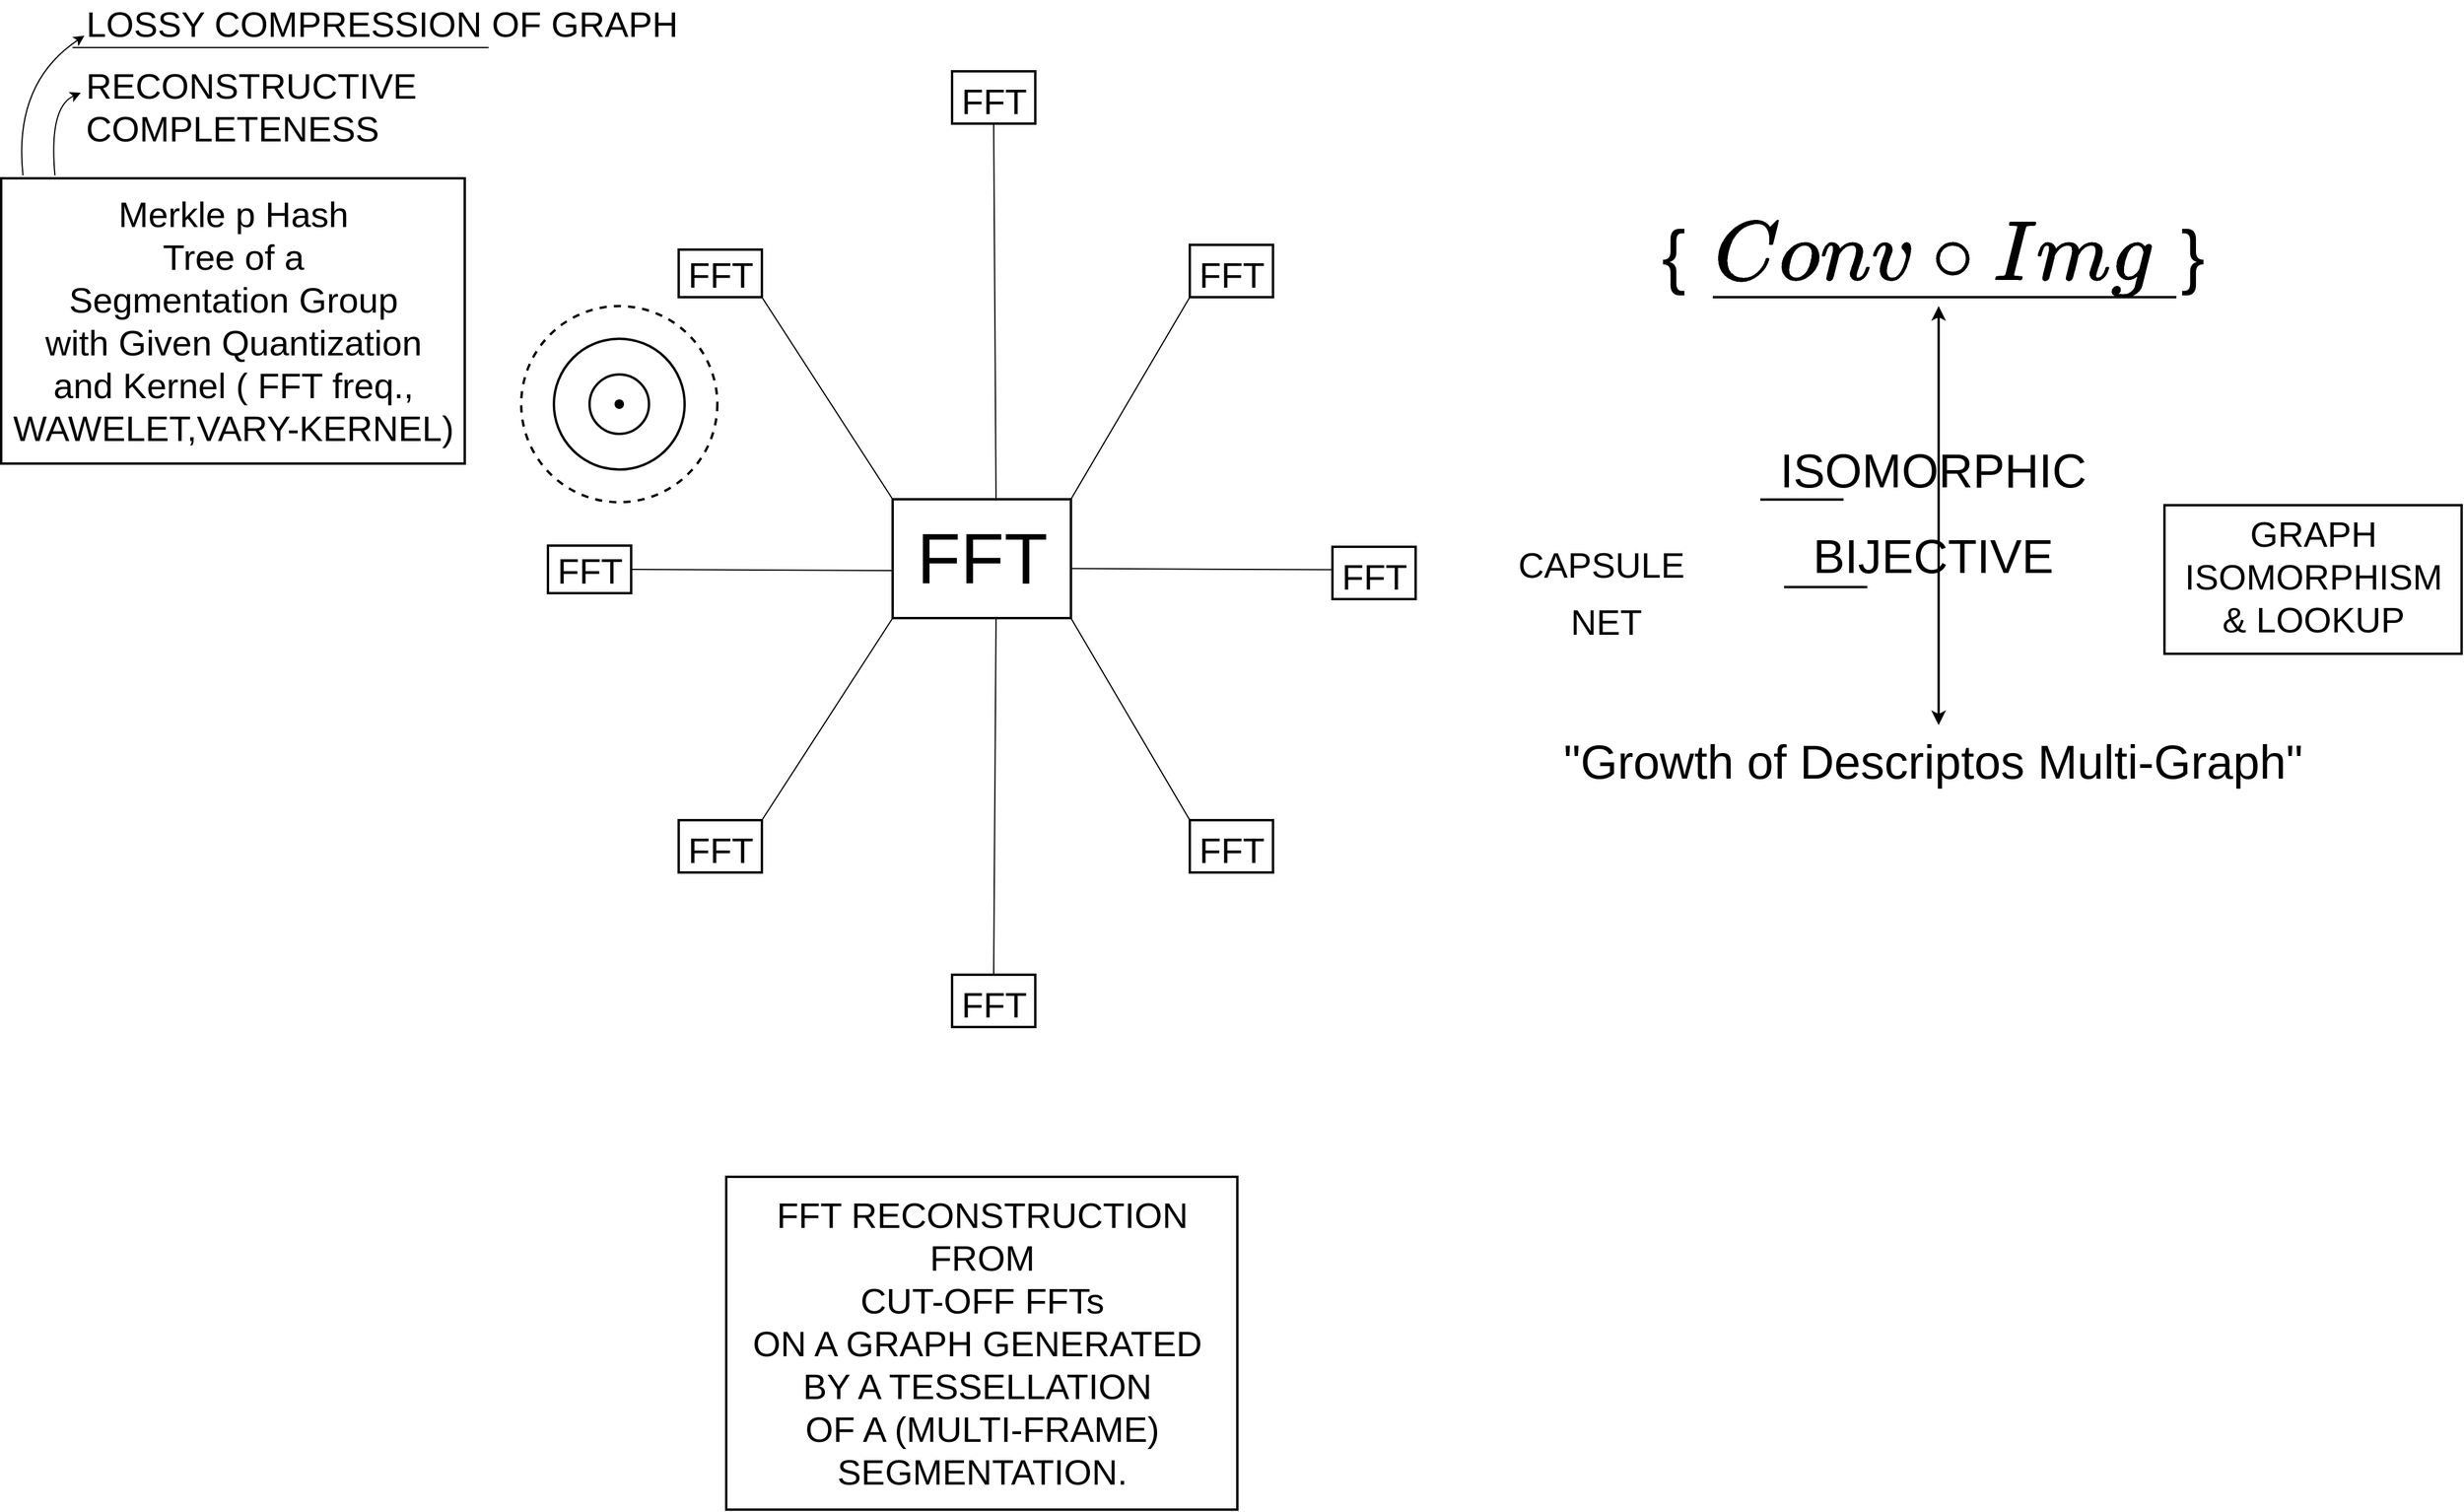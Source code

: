 <mxfile version="17.4.6" type="github">
  <diagram id="mXWAMTPGQzUC55554eal" name="Page-1">
    <mxGraphModel dx="2361" dy="2742" grid="1" gridSize="10" guides="1" tooltips="1" connect="1" arrows="1" fold="1" page="1" pageScale="1" pageWidth="850" pageHeight="1100" math="1" shadow="0">
      <root>
        <mxCell id="0" />
        <mxCell id="1" parent="0" />
        <mxCell id="tJrjhvjlvnGs5WS3VGz_-1" value="&lt;font style=&quot;font-size: 60px&quot;&gt;FFT&lt;/font&gt;" style="text;html=1;align=center;verticalAlign=middle;resizable=0;points=[];autosize=1;strokeColor=none;fillColor=none;" vertex="1" parent="1">
          <mxGeometry x="240" y="360" width="130" height="40" as="geometry" />
        </mxCell>
        <mxCell id="tJrjhvjlvnGs5WS3VGz_-2" value="" style="rounded=0;whiteSpace=wrap;html=1;fontSize=60;fillColor=none;strokeWidth=2;" vertex="1" parent="1">
          <mxGeometry x="230" y="330" width="150" height="100" as="geometry" />
        </mxCell>
        <mxCell id="tJrjhvjlvnGs5WS3VGz_-3" value="&lt;font style=&quot;font-size: 30px&quot;&gt;FFT&lt;/font&gt;" style="text;html=1;align=center;verticalAlign=middle;resizable=0;points=[];autosize=1;strokeColor=none;fillColor=none;fontSize=60;" vertex="1" parent="1">
          <mxGeometry x="50" y="86" width="70" height="90" as="geometry" />
        </mxCell>
        <mxCell id="tJrjhvjlvnGs5WS3VGz_-4" value="" style="rounded=0;whiteSpace=wrap;html=1;fontSize=30;strokeWidth=2;fillColor=none;" vertex="1" parent="1">
          <mxGeometry x="50" y="120" width="70" height="40" as="geometry" />
        </mxCell>
        <mxCell id="tJrjhvjlvnGs5WS3VGz_-11" value="&lt;font style=&quot;font-size: 30px&quot;&gt;FFT&lt;/font&gt;" style="text;html=1;align=center;verticalAlign=middle;resizable=0;points=[];autosize=1;strokeColor=none;fillColor=none;fontSize=60;" vertex="1" parent="1">
          <mxGeometry x="-60" y="335" width="70" height="90" as="geometry" />
        </mxCell>
        <mxCell id="tJrjhvjlvnGs5WS3VGz_-12" value="" style="rounded=0;whiteSpace=wrap;html=1;fontSize=30;strokeWidth=2;fillColor=none;" vertex="1" parent="1">
          <mxGeometry x="-60" y="369" width="70" height="40" as="geometry" />
        </mxCell>
        <mxCell id="tJrjhvjlvnGs5WS3VGz_-13" value="&lt;font style=&quot;font-size: 30px&quot;&gt;FFT&lt;/font&gt;" style="text;html=1;align=center;verticalAlign=middle;resizable=0;points=[];autosize=1;strokeColor=none;fillColor=none;fontSize=60;" vertex="1" parent="1">
          <mxGeometry x="50" y="570" width="70" height="90" as="geometry" />
        </mxCell>
        <mxCell id="tJrjhvjlvnGs5WS3VGz_-14" value="" style="rounded=0;whiteSpace=wrap;html=1;fontSize=30;strokeWidth=2;fillColor=none;" vertex="1" parent="1">
          <mxGeometry x="50" y="600" width="70" height="44" as="geometry" />
        </mxCell>
        <mxCell id="tJrjhvjlvnGs5WS3VGz_-15" value="&lt;font style=&quot;font-size: 30px&quot;&gt;FFT&lt;/font&gt;" style="text;html=1;align=center;verticalAlign=middle;resizable=0;points=[];autosize=1;strokeColor=none;fillColor=none;fontSize=60;" vertex="1" parent="1">
          <mxGeometry x="280" y="700" width="70" height="90" as="geometry" />
        </mxCell>
        <mxCell id="tJrjhvjlvnGs5WS3VGz_-16" value="" style="rounded=0;whiteSpace=wrap;html=1;fontSize=30;strokeWidth=2;fillColor=none;" vertex="1" parent="1">
          <mxGeometry x="280" y="730" width="70" height="44" as="geometry" />
        </mxCell>
        <mxCell id="tJrjhvjlvnGs5WS3VGz_-17" value="&lt;font style=&quot;font-size: 30px&quot;&gt;FFT&lt;/font&gt;" style="text;html=1;align=center;verticalAlign=middle;resizable=0;points=[];autosize=1;strokeColor=none;fillColor=none;fontSize=60;" vertex="1" parent="1">
          <mxGeometry x="480" y="570" width="70" height="90" as="geometry" />
        </mxCell>
        <mxCell id="tJrjhvjlvnGs5WS3VGz_-18" value="" style="rounded=0;whiteSpace=wrap;html=1;fontSize=30;strokeWidth=2;fillColor=none;" vertex="1" parent="1">
          <mxGeometry x="480" y="600" width="70" height="44" as="geometry" />
        </mxCell>
        <mxCell id="tJrjhvjlvnGs5WS3VGz_-19" value="&lt;font style=&quot;font-size: 30px&quot;&gt;FFT&lt;/font&gt;" style="text;html=1;align=center;verticalAlign=middle;resizable=0;points=[];autosize=1;strokeColor=none;fillColor=none;fontSize=60;" vertex="1" parent="1">
          <mxGeometry x="600" y="340" width="70" height="90" as="geometry" />
        </mxCell>
        <mxCell id="tJrjhvjlvnGs5WS3VGz_-20" value="" style="rounded=0;whiteSpace=wrap;html=1;fontSize=30;strokeWidth=2;fillColor=none;" vertex="1" parent="1">
          <mxGeometry x="600" y="370" width="70" height="44" as="geometry" />
        </mxCell>
        <mxCell id="tJrjhvjlvnGs5WS3VGz_-21" value="&lt;font style=&quot;font-size: 30px&quot;&gt;FFT&lt;/font&gt;" style="text;html=1;align=center;verticalAlign=middle;resizable=0;points=[];autosize=1;strokeColor=none;fillColor=none;fontSize=60;" vertex="1" parent="1">
          <mxGeometry x="480" y="86" width="70" height="90" as="geometry" />
        </mxCell>
        <mxCell id="tJrjhvjlvnGs5WS3VGz_-22" value="" style="rounded=0;whiteSpace=wrap;html=1;fontSize=30;strokeWidth=2;fillColor=none;" vertex="1" parent="1">
          <mxGeometry x="480" y="116" width="70" height="44" as="geometry" />
        </mxCell>
        <mxCell id="tJrjhvjlvnGs5WS3VGz_-23" value="&lt;font style=&quot;font-size: 30px&quot;&gt;FFT&lt;/font&gt;" style="text;html=1;align=center;verticalAlign=middle;resizable=0;points=[];autosize=1;strokeColor=none;fillColor=none;fontSize=60;" vertex="1" parent="1">
          <mxGeometry x="280" y="-60" width="70" height="90" as="geometry" />
        </mxCell>
        <mxCell id="tJrjhvjlvnGs5WS3VGz_-24" value="" style="rounded=0;whiteSpace=wrap;html=1;fontSize=30;strokeWidth=2;fillColor=none;" vertex="1" parent="1">
          <mxGeometry x="280" y="-30" width="70" height="44" as="geometry" />
        </mxCell>
        <mxCell id="tJrjhvjlvnGs5WS3VGz_-25" value="" style="endArrow=none;html=1;rounded=0;fontSize=30;entryX=0;entryY=1;entryDx=0;entryDy=0;" edge="1" parent="1" target="tJrjhvjlvnGs5WS3VGz_-22">
          <mxGeometry width="50" height="50" relative="1" as="geometry">
            <mxPoint x="380" y="330" as="sourcePoint" />
            <mxPoint x="430" y="280" as="targetPoint" />
          </mxGeometry>
        </mxCell>
        <mxCell id="tJrjhvjlvnGs5WS3VGz_-26" value="" style="endArrow=none;html=1;rounded=0;fontSize=30;exitX=0.5;exitY=1;exitDx=0;exitDy=0;entryX=0.58;entryY=0.011;entryDx=0;entryDy=0;entryPerimeter=0;" edge="1" parent="1" source="tJrjhvjlvnGs5WS3VGz_-24" target="tJrjhvjlvnGs5WS3VGz_-2">
          <mxGeometry width="50" height="50" relative="1" as="geometry">
            <mxPoint x="270" y="490" as="sourcePoint" />
            <mxPoint x="310" y="320" as="targetPoint" />
          </mxGeometry>
        </mxCell>
        <mxCell id="tJrjhvjlvnGs5WS3VGz_-27" value="" style="endArrow=none;html=1;rounded=0;fontSize=30;entryX=1;entryY=1;entryDx=0;entryDy=0;entryPerimeter=0;exitX=0;exitY=0;exitDx=0;exitDy=0;" edge="1" parent="1" source="tJrjhvjlvnGs5WS3VGz_-2" target="tJrjhvjlvnGs5WS3VGz_-4">
          <mxGeometry width="50" height="50" relative="1" as="geometry">
            <mxPoint x="270" y="490" as="sourcePoint" />
            <mxPoint x="320" y="440" as="targetPoint" />
          </mxGeometry>
        </mxCell>
        <mxCell id="tJrjhvjlvnGs5WS3VGz_-28" value="" style="endArrow=none;html=1;rounded=0;fontSize=30;exitX=1;exitY=0.5;exitDx=0;exitDy=0;" edge="1" parent="1" source="tJrjhvjlvnGs5WS3VGz_-12">
          <mxGeometry width="50" height="50" relative="1" as="geometry">
            <mxPoint x="270" y="490" as="sourcePoint" />
            <mxPoint x="230" y="390" as="targetPoint" />
          </mxGeometry>
        </mxCell>
        <mxCell id="tJrjhvjlvnGs5WS3VGz_-30" value="" style="endArrow=none;html=1;rounded=0;fontSize=30;exitX=1;exitY=0.5;exitDx=0;exitDy=0;" edge="1" parent="1">
          <mxGeometry width="50" height="50" relative="1" as="geometry">
            <mxPoint x="380.0" y="388.29" as="sourcePoint" />
            <mxPoint x="600" y="389.29" as="targetPoint" />
          </mxGeometry>
        </mxCell>
        <mxCell id="tJrjhvjlvnGs5WS3VGz_-31" value="" style="endArrow=none;html=1;rounded=0;fontSize=30;entryX=1;entryY=1;entryDx=0;entryDy=0;exitX=0;exitY=0;exitDx=0;exitDy=0;" edge="1" parent="1" source="tJrjhvjlvnGs5WS3VGz_-18" target="tJrjhvjlvnGs5WS3VGz_-2">
          <mxGeometry width="50" height="50" relative="1" as="geometry">
            <mxPoint x="270" y="490" as="sourcePoint" />
            <mxPoint x="320" y="440" as="targetPoint" />
          </mxGeometry>
        </mxCell>
        <mxCell id="tJrjhvjlvnGs5WS3VGz_-32" value="" style="endArrow=none;html=1;rounded=0;fontSize=30;exitX=1;exitY=0;exitDx=0;exitDy=0;entryX=0;entryY=1;entryDx=0;entryDy=0;" edge="1" parent="1" source="tJrjhvjlvnGs5WS3VGz_-14" target="tJrjhvjlvnGs5WS3VGz_-2">
          <mxGeometry width="50" height="50" relative="1" as="geometry">
            <mxPoint x="270" y="490" as="sourcePoint" />
            <mxPoint x="320" y="440" as="targetPoint" />
          </mxGeometry>
        </mxCell>
        <mxCell id="tJrjhvjlvnGs5WS3VGz_-33" value="" style="endArrow=none;html=1;rounded=0;fontSize=30;exitX=0.5;exitY=0;exitDx=0;exitDy=0;entryX=0.58;entryY=0.999;entryDx=0;entryDy=0;entryPerimeter=0;" edge="1" parent="1" source="tJrjhvjlvnGs5WS3VGz_-16" target="tJrjhvjlvnGs5WS3VGz_-2">
          <mxGeometry width="50" height="50" relative="1" as="geometry">
            <mxPoint x="270" y="490" as="sourcePoint" />
            <mxPoint x="320" y="440" as="targetPoint" />
          </mxGeometry>
        </mxCell>
        <mxCell id="tJrjhvjlvnGs5WS3VGz_-34" value="" style="shape=waypoint;sketch=0;fillStyle=solid;size=6;pointerEvents=1;points=[];fillColor=none;resizable=0;rotatable=0;perimeter=centerPerimeter;snapToPoint=1;fontSize=30;strokeWidth=2;" vertex="1" parent="1">
          <mxGeometry x="-20" y="230" width="40" height="40" as="geometry" />
        </mxCell>
        <mxCell id="tJrjhvjlvnGs5WS3VGz_-35" value="" style="ellipse;whiteSpace=wrap;html=1;aspect=fixed;fontSize=30;strokeWidth=2;fillColor=none;" vertex="1" parent="1">
          <mxGeometry x="-25" y="225" width="50" height="50" as="geometry" />
        </mxCell>
        <mxCell id="tJrjhvjlvnGs5WS3VGz_-36" value="" style="ellipse;whiteSpace=wrap;html=1;aspect=fixed;fontSize=30;strokeWidth=2;fillColor=none;" vertex="1" parent="1">
          <mxGeometry x="-55" y="195" width="110" height="110" as="geometry" />
        </mxCell>
        <mxCell id="tJrjhvjlvnGs5WS3VGz_-37" value="" style="ellipse;whiteSpace=wrap;html=1;aspect=fixed;fontSize=30;strokeWidth=2;fillColor=none;dashed=1;" vertex="1" parent="1">
          <mxGeometry x="-82.5" y="167.5" width="165" height="165" as="geometry" />
        </mxCell>
        <mxCell id="tJrjhvjlvnGs5WS3VGz_-38" value="LOSSY COMPRESSION OF GRAPH" style="text;html=1;align=center;verticalAlign=middle;resizable=0;points=[];autosize=1;strokeColor=none;fillColor=none;fontSize=30;" vertex="1" parent="1">
          <mxGeometry x="-455" y="-90" width="510" height="40" as="geometry" />
        </mxCell>
        <mxCell id="tJrjhvjlvnGs5WS3VGz_-39" value="RECONSTRUCTIVE&lt;br&gt;&lt;div style=&quot;text-align: left&quot;&gt;&lt;span&gt;COMPLETENESS&lt;/span&gt;&lt;/div&gt;" style="text;html=1;align=center;verticalAlign=middle;resizable=0;points=[];autosize=1;strokeColor=none;fillColor=none;fontSize=30;" vertex="1" parent="1">
          <mxGeometry x="-455" y="-40" width="290" height="80" as="geometry" />
        </mxCell>
        <mxCell id="tJrjhvjlvnGs5WS3VGz_-40" value="" style="endArrow=none;html=1;rounded=0;fontSize=30;" edge="1" parent="1">
          <mxGeometry width="50" height="50" relative="1" as="geometry">
            <mxPoint x="-460" y="-50" as="sourcePoint" />
            <mxPoint x="-110" y="-50" as="targetPoint" />
          </mxGeometry>
        </mxCell>
        <mxCell id="tJrjhvjlvnGs5WS3VGz_-41" value="Merkle p Hash&lt;br&gt;Tree of a&lt;br&gt;Segmentation Group&lt;br&gt;with Given Quantization&lt;br&gt;and Kernel ( FFT freq.,&lt;br&gt;WAWELET,VARY-KERNEL)" style="text;html=1;align=center;verticalAlign=middle;resizable=0;points=[];autosize=1;strokeColor=none;fillColor=none;fontSize=30;" vertex="1" parent="1">
          <mxGeometry x="-520" y="70" width="390" height="220" as="geometry" />
        </mxCell>
        <mxCell id="tJrjhvjlvnGs5WS3VGz_-43" value="" style="rounded=0;whiteSpace=wrap;html=1;fontSize=30;strokeWidth=2;fillColor=none;" vertex="1" parent="1">
          <mxGeometry x="-520" y="60" width="390" height="240" as="geometry" />
        </mxCell>
        <mxCell id="tJrjhvjlvnGs5WS3VGz_-45" value="" style="endArrow=classic;html=1;fontSize=30;exitX=0.047;exitY=-0.01;exitDx=0;exitDy=0;exitPerimeter=0;curved=1;" edge="1" parent="1" source="tJrjhvjlvnGs5WS3VGz_-43">
          <mxGeometry width="50" height="50" relative="1" as="geometry">
            <mxPoint x="-505" y="-20" as="sourcePoint" />
            <mxPoint x="-450" y="-60" as="targetPoint" />
            <Array as="points">
              <mxPoint x="-510" y="-20" />
            </Array>
          </mxGeometry>
        </mxCell>
        <mxCell id="tJrjhvjlvnGs5WS3VGz_-46" value="" style="endArrow=classic;html=1;fontSize=30;exitX=0.116;exitY=-0.01;exitDx=0;exitDy=0;exitPerimeter=0;curved=1;entryX=0.007;entryY=0.35;entryDx=0;entryDy=0;entryPerimeter=0;" edge="1" parent="1" source="tJrjhvjlvnGs5WS3VGz_-43" target="tJrjhvjlvnGs5WS3VGz_-39">
          <mxGeometry width="50" height="50" relative="1" as="geometry">
            <mxPoint x="-491.67" y="67.6" as="sourcePoint" />
            <mxPoint x="-440" y="-50" as="targetPoint" />
            <Array as="points">
              <mxPoint x="-480" />
            </Array>
          </mxGeometry>
        </mxCell>
        <mxCell id="tJrjhvjlvnGs5WS3VGz_-47" value="FFT RECONSTRUCTION&lt;br&gt;FROM&lt;br&gt;CUT-OFF FFTs&lt;br&gt;ON A GRAPH GENERATED&amp;nbsp;&lt;br&gt;BY A TESSELLATION&amp;nbsp;&lt;br&gt;OF A (MULTI-FRAME)&lt;br&gt;SEGMENTATION." style="text;html=1;align=center;verticalAlign=middle;resizable=0;points=[];autosize=1;strokeColor=none;fillColor=none;fontSize=30;" vertex="1" parent="1">
          <mxGeometry x="105" y="910" width="400" height="260" as="geometry" />
        </mxCell>
        <mxCell id="tJrjhvjlvnGs5WS3VGz_-48" value="" style="rounded=0;whiteSpace=wrap;html=1;fontSize=30;strokeWidth=2;fillColor=none;" vertex="1" parent="1">
          <mxGeometry x="90" y="900" width="430" height="280" as="geometry" />
        </mxCell>
        <mxCell id="tJrjhvjlvnGs5WS3VGz_-49" value="&lt;font style=&quot;font-size: 60px&quot;&gt;$${Conv \circ Img}$$&lt;/font&gt;" style="text;html=1;align=center;verticalAlign=middle;resizable=0;points=[];autosize=1;strokeColor=none;fillColor=none;fontSize=30;" vertex="1" parent="1">
          <mxGeometry x="820" y="100" width="570" height="50" as="geometry" />
        </mxCell>
        <mxCell id="tJrjhvjlvnGs5WS3VGz_-50" value="&lt;font style=&quot;font-size: 40px&quot;&gt;ISOMORPHIC&lt;br&gt;BIJECTIVE&lt;br&gt;&lt;/font&gt;" style="text;html=1;align=center;verticalAlign=middle;resizable=0;points=[];autosize=1;strokeColor=none;fillColor=none;fontSize=60;" vertex="1" parent="1">
          <mxGeometry x="970" y="255" width="270" height="160" as="geometry" />
        </mxCell>
        <mxCell id="tJrjhvjlvnGs5WS3VGz_-51" value="&quot;Growth of Descriptos Multi-Graph&quot;" style="text;html=1;align=center;verticalAlign=middle;resizable=0;points=[];autosize=1;strokeColor=none;fillColor=none;fontSize=40;" vertex="1" parent="1">
          <mxGeometry x="785" y="525" width="640" height="50" as="geometry" />
        </mxCell>
        <mxCell id="tJrjhvjlvnGs5WS3VGz_-52" value="" style="endArrow=classic;startArrow=classic;html=1;fontSize=40;curved=1;strokeWidth=2;" edge="1" parent="1">
          <mxGeometry width="50" height="50" relative="1" as="geometry">
            <mxPoint x="1110" y="520" as="sourcePoint" />
            <mxPoint x="1110" y="167.5" as="targetPoint" />
          </mxGeometry>
        </mxCell>
        <mxCell id="tJrjhvjlvnGs5WS3VGz_-53" value="&lt;font style=&quot;font-size: 30px&quot;&gt;CAPSULE&amp;nbsp;&lt;br&gt;NET&lt;/font&gt;" style="text;html=1;align=center;verticalAlign=middle;resizable=0;points=[];autosize=1;strokeColor=none;fillColor=none;fontSize=40;" vertex="1" parent="1">
          <mxGeometry x="750" y="350" width="160" height="110" as="geometry" />
        </mxCell>
        <mxCell id="tJrjhvjlvnGs5WS3VGz_-54" value="GRAPH&lt;br&gt;ISOMORPHISM&lt;br&gt;&amp;amp; LOOKUP" style="text;html=1;align=center;verticalAlign=middle;resizable=0;points=[];autosize=1;strokeColor=none;fillColor=none;fontSize=30;" vertex="1" parent="1">
          <mxGeometry x="1310" y="340" width="230" height="110" as="geometry" />
        </mxCell>
        <mxCell id="tJrjhvjlvnGs5WS3VGz_-55" value="" style="rounded=0;whiteSpace=wrap;html=1;fontSize=30;strokeWidth=2;fillColor=none;" vertex="1" parent="1">
          <mxGeometry x="1300" y="335" width="250" height="125" as="geometry" />
        </mxCell>
        <mxCell id="tJrjhvjlvnGs5WS3VGz_-56" value="" style="endArrow=none;html=1;fontSize=30;strokeWidth=2;curved=1;" edge="1" parent="1">
          <mxGeometry width="50" height="50" relative="1" as="geometry">
            <mxPoint x="960" y="330.28" as="sourcePoint" />
            <mxPoint x="1030" y="330.28" as="targetPoint" />
          </mxGeometry>
        </mxCell>
        <mxCell id="tJrjhvjlvnGs5WS3VGz_-57" value="" style="endArrow=none;html=1;fontSize=30;strokeWidth=2;curved=1;" edge="1" parent="1">
          <mxGeometry width="50" height="50" relative="1" as="geometry">
            <mxPoint x="980" y="403.89" as="sourcePoint" />
            <mxPoint x="1050" y="403.89" as="targetPoint" />
          </mxGeometry>
        </mxCell>
        <mxCell id="tJrjhvjlvnGs5WS3VGz_-58" value="" style="endArrow=none;html=1;fontSize=30;strokeWidth=2;curved=1;" edge="1" parent="1">
          <mxGeometry width="50" height="50" relative="1" as="geometry">
            <mxPoint x="920" y="160" as="sourcePoint" />
            <mxPoint x="1310" y="160" as="targetPoint" />
          </mxGeometry>
        </mxCell>
        <mxCell id="tJrjhvjlvnGs5WS3VGz_-60" value="&lt;font style=&quot;font-size: 60px&quot;&gt;{&amp;nbsp; &amp;nbsp; &amp;nbsp; &amp;nbsp; &amp;nbsp; &amp;nbsp; &amp;nbsp; &amp;nbsp; &amp;nbsp; &amp;nbsp; &amp;nbsp; &amp;nbsp; &amp;nbsp;}&lt;/font&gt;" style="text;html=1;align=center;verticalAlign=middle;resizable=0;points=[];autosize=1;strokeColor=none;fillColor=none;fontSize=30;" vertex="1" parent="1">
          <mxGeometry x="870" y="100" width="470" height="50" as="geometry" />
        </mxCell>
      </root>
    </mxGraphModel>
  </diagram>
</mxfile>
